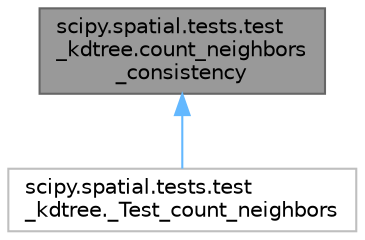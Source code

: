 digraph "scipy.spatial.tests.test_kdtree.count_neighbors_consistency"
{
 // LATEX_PDF_SIZE
  bgcolor="transparent";
  edge [fontname=Helvetica,fontsize=10,labelfontname=Helvetica,labelfontsize=10];
  node [fontname=Helvetica,fontsize=10,shape=box,height=0.2,width=0.4];
  Node1 [id="Node000001",label="scipy.spatial.tests.test\l_kdtree.count_neighbors\l_consistency",height=0.2,width=0.4,color="gray40", fillcolor="grey60", style="filled", fontcolor="black",tooltip=" "];
  Node1 -> Node2 [id="edge1_Node000001_Node000002",dir="back",color="steelblue1",style="solid",tooltip=" "];
  Node2 [id="Node000002",label="scipy.spatial.tests.test\l_kdtree._Test_count_neighbors",height=0.2,width=0.4,color="grey75", fillcolor="white", style="filled",URL="$da/da2/classscipy_1_1spatial_1_1tests_1_1test__kdtree_1_1__Test__count__neighbors.html",tooltip=" "];
}

